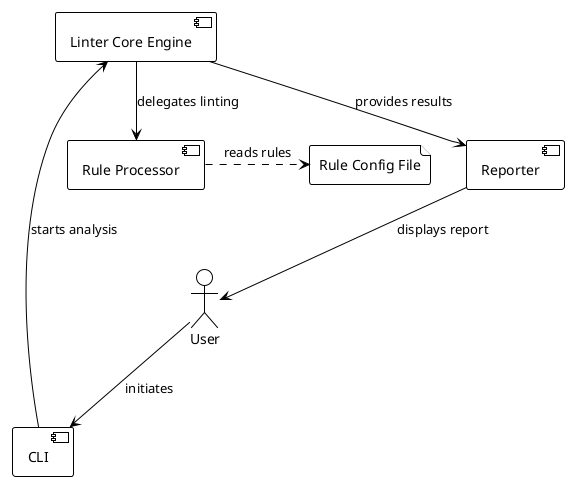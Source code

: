 @startuml High_Level_Diagram
!theme mono

actor User
component "CLI" as CLI
component "Linter Core Engine" as Core
component "Rule Processor" as Processor
component "Reporter" as Reporter
file "Rule Config File" as Config

User --> CLI : initiates
CLI --> Core : starts analysis
Core --> Processor : delegates linting
Processor .> Config : reads rules

Core --> Reporter : provides results
Reporter --> User : displays report

@enduml

